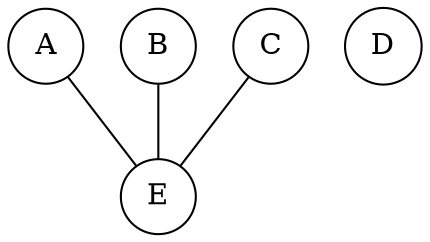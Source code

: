 Graph G020 {
  A [shape=circle];
  B [shape=circle];
  C [shape=circle];
  D [shape=circle];
  E [shape=circle];
  A -- E;
  B -- E;
  C -- E;
}
